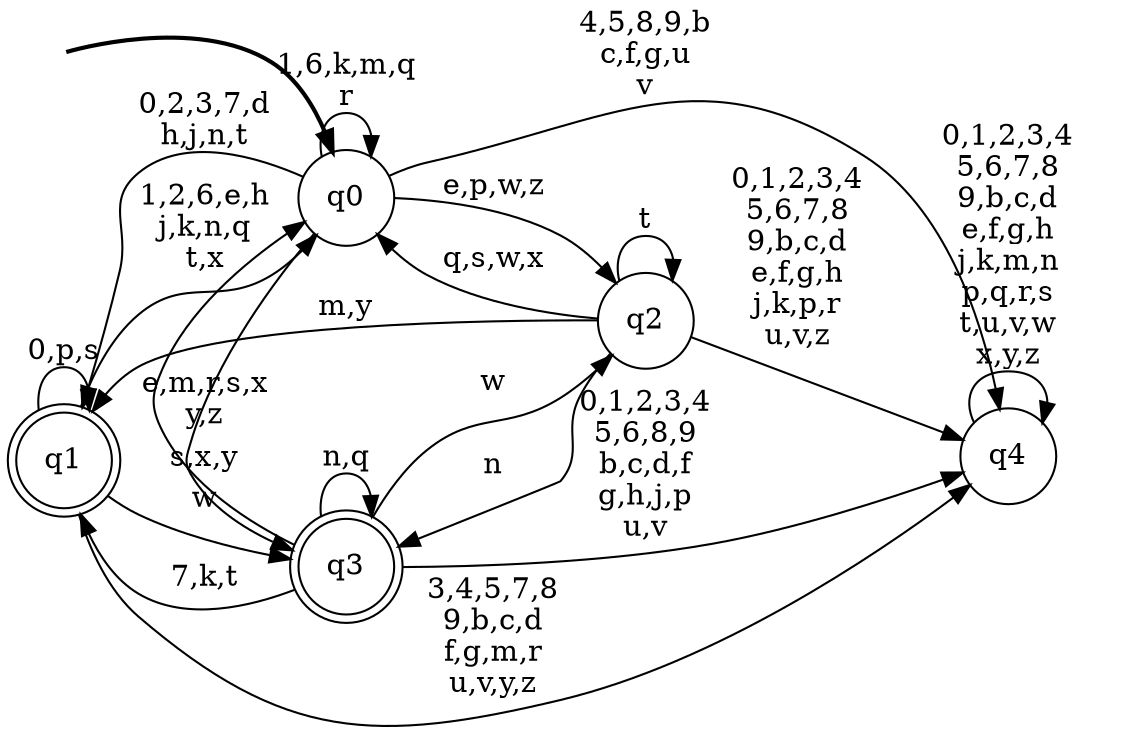 digraph BlueStar {
__start0 [style = invis, shape = none, label = "", width = 0, height = 0];

rankdir=LR;
size="8,5";

s0 [style="filled", color="black", fillcolor="white" shape="circle", label="q0"];
s1 [style="rounded,filled", color="black", fillcolor="white" shape="doublecircle", label="q1"];
s2 [style="filled", color="black", fillcolor="white" shape="circle", label="q2"];
s3 [style="rounded,filled", color="black", fillcolor="white" shape="doublecircle", label="q3"];
s4 [style="filled", color="black", fillcolor="white" shape="circle", label="q4"];
subgraph cluster_main { 
	graph [pad=".75", ranksep="0.15", nodesep="0.15"];
	 style=invis; 
	__start0 -> s0 [penwidth=2];
}
s0 -> s0 [label="1,6,k,m,q\nr"];
s0 -> s1 [label="0,2,3,7,d\nh,j,n,t"];
s0 -> s2 [label="e,p,w,z"];
s0 -> s3 [label="s,x,y"];
s0 -> s4 [label="4,5,8,9,b\nc,f,g,u\nv"];
s1 -> s0 [label="1,2,6,e,h\nj,k,n,q\nt,x"];
s1 -> s1 [label="0,p,s"];
s1 -> s3 [label="w"];
s1 -> s4 [label="3,4,5,7,8\n9,b,c,d\nf,g,m,r\nu,v,y,z"];
s2 -> s0 [label="q,s,w,x"];
s2 -> s1 [label="m,y"];
s2 -> s2 [label="t"];
s2 -> s3 [label="n"];
s2 -> s4 [label="0,1,2,3,4\n5,6,7,8\n9,b,c,d\ne,f,g,h\nj,k,p,r\nu,v,z"];
s3 -> s0 [label="e,m,r,s,x\ny,z"];
s3 -> s1 [label="7,k,t"];
s3 -> s2 [label="w"];
s3 -> s3 [label="n,q"];
s3 -> s4 [label="0,1,2,3,4\n5,6,8,9\nb,c,d,f\ng,h,j,p\nu,v"];
s4 -> s4 [label="0,1,2,3,4\n5,6,7,8\n9,b,c,d\ne,f,g,h\nj,k,m,n\np,q,r,s\nt,u,v,w\nx,y,z"];

}